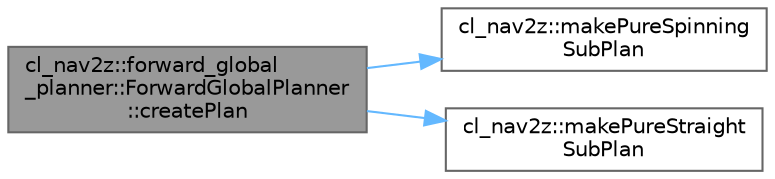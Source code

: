digraph "cl_nav2z::forward_global_planner::ForwardGlobalPlanner::createPlan"
{
 // LATEX_PDF_SIZE
  bgcolor="transparent";
  edge [fontname=Helvetica,fontsize=10,labelfontname=Helvetica,labelfontsize=10];
  node [fontname=Helvetica,fontsize=10,shape=box,height=0.2,width=0.4];
  rankdir="LR";
  Node1 [label="cl_nav2z::forward_global\l_planner::ForwardGlobalPlanner\l::createPlan",height=0.2,width=0.4,color="gray40", fillcolor="grey60", style="filled", fontcolor="black",tooltip="Method create the plan from a starting and ending goal."];
  Node1 -> Node2 [color="steelblue1",style="solid"];
  Node2 [label="cl_nav2z::makePureSpinning\lSubPlan",height=0.2,width=0.4,color="grey40", fillcolor="white", style="filled",URL="$namespacecl__nav2z.html#a76c27bb265ee6e2647709784f106e315",tooltip=" "];
  Node1 -> Node3 [color="steelblue1",style="solid"];
  Node3 [label="cl_nav2z::makePureStraight\lSubPlan",height=0.2,width=0.4,color="grey40", fillcolor="white", style="filled",URL="$namespacecl__nav2z.html#aa8161356763c1332dec9c6b84bda3cfb",tooltip=" "];
}

